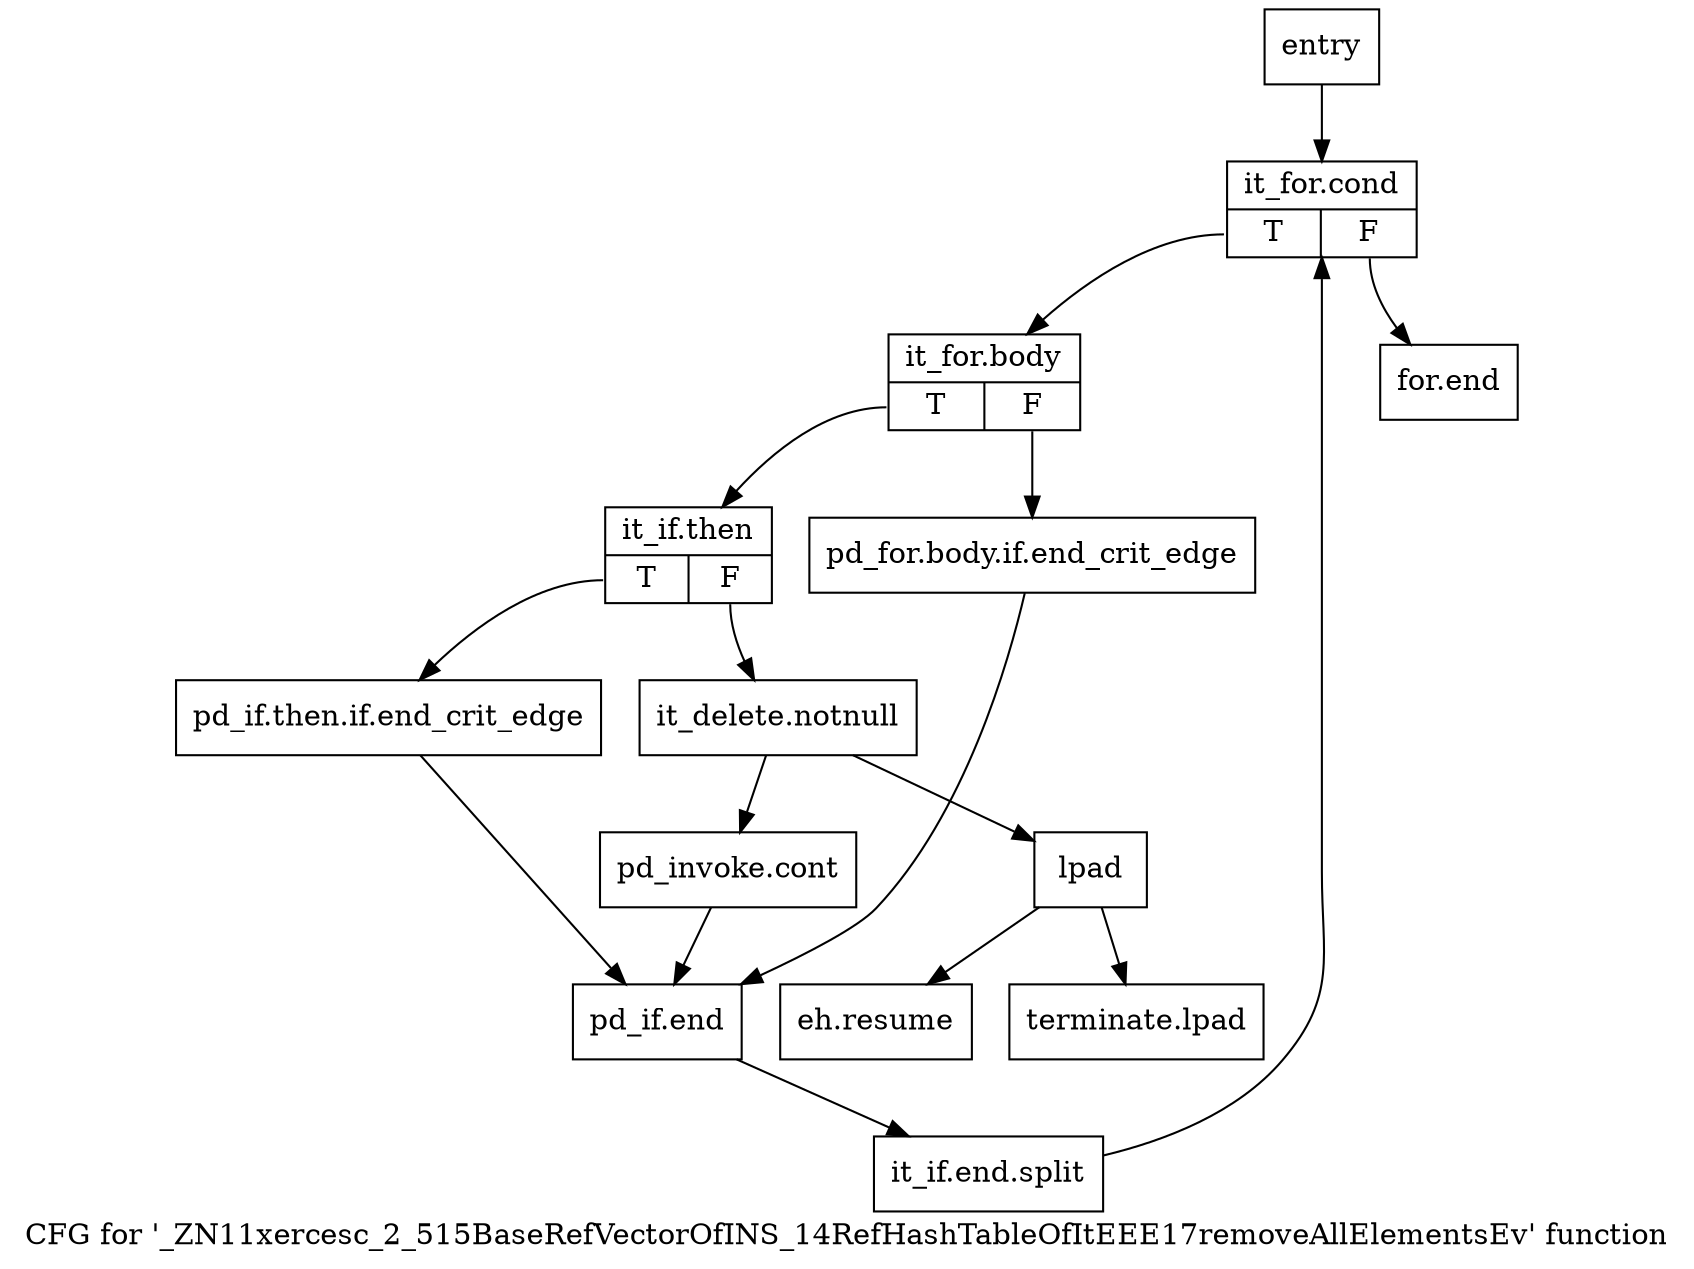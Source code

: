 digraph "CFG for '_ZN11xercesc_2_515BaseRefVectorOfINS_14RefHashTableOfItEEE17removeAllElementsEv' function" {
	label="CFG for '_ZN11xercesc_2_515BaseRefVectorOfINS_14RefHashTableOfItEEE17removeAllElementsEv' function";

	Node0x2fa3990 [shape=record,label="{entry}"];
	Node0x2fa3990 -> Node0x2fa39e0;
	Node0x2fa39e0 [shape=record,label="{it_for.cond|{<s0>T|<s1>F}}"];
	Node0x2fa39e0:s0 -> Node0x2fa3a30;
	Node0x2fa39e0:s1 -> Node0x2fa3cb0;
	Node0x2fa3a30 [shape=record,label="{it_for.body|{<s0>T|<s1>F}}"];
	Node0x2fa3a30:s0 -> Node0x2fa3ad0;
	Node0x2fa3a30:s1 -> Node0x2fa3a80;
	Node0x2fa3a80 [shape=record,label="{pd_for.body.if.end_crit_edge}"];
	Node0x2fa3a80 -> Node0x2fa3c60;
	Node0x2fa3ad0 [shape=record,label="{it_if.then|{<s0>T|<s1>F}}"];
	Node0x2fa3ad0:s0 -> Node0x2fa3b20;
	Node0x2fa3ad0:s1 -> Node0x2fa3b70;
	Node0x2fa3b20 [shape=record,label="{pd_if.then.if.end_crit_edge}"];
	Node0x2fa3b20 -> Node0x2fa3c60;
	Node0x2fa3b70 [shape=record,label="{it_delete.notnull}"];
	Node0x2fa3b70 -> Node0x2fa3bc0;
	Node0x2fa3b70 -> Node0x2fa3c10;
	Node0x2fa3bc0 [shape=record,label="{pd_invoke.cont}"];
	Node0x2fa3bc0 -> Node0x2fa3c60;
	Node0x2fa3c10 [shape=record,label="{lpad}"];
	Node0x2fa3c10 -> Node0x2fa3d00;
	Node0x2fa3c10 -> Node0x2fa3d50;
	Node0x2fa3c60 [shape=record,label="{pd_if.end}"];
	Node0x2fa3c60 -> Node0xa7962d0;
	Node0xa7962d0 [shape=record,label="{it_if.end.split}"];
	Node0xa7962d0 -> Node0x2fa39e0;
	Node0x2fa3cb0 [shape=record,label="{for.end}"];
	Node0x2fa3d00 [shape=record,label="{eh.resume}"];
	Node0x2fa3d50 [shape=record,label="{terminate.lpad}"];
}
